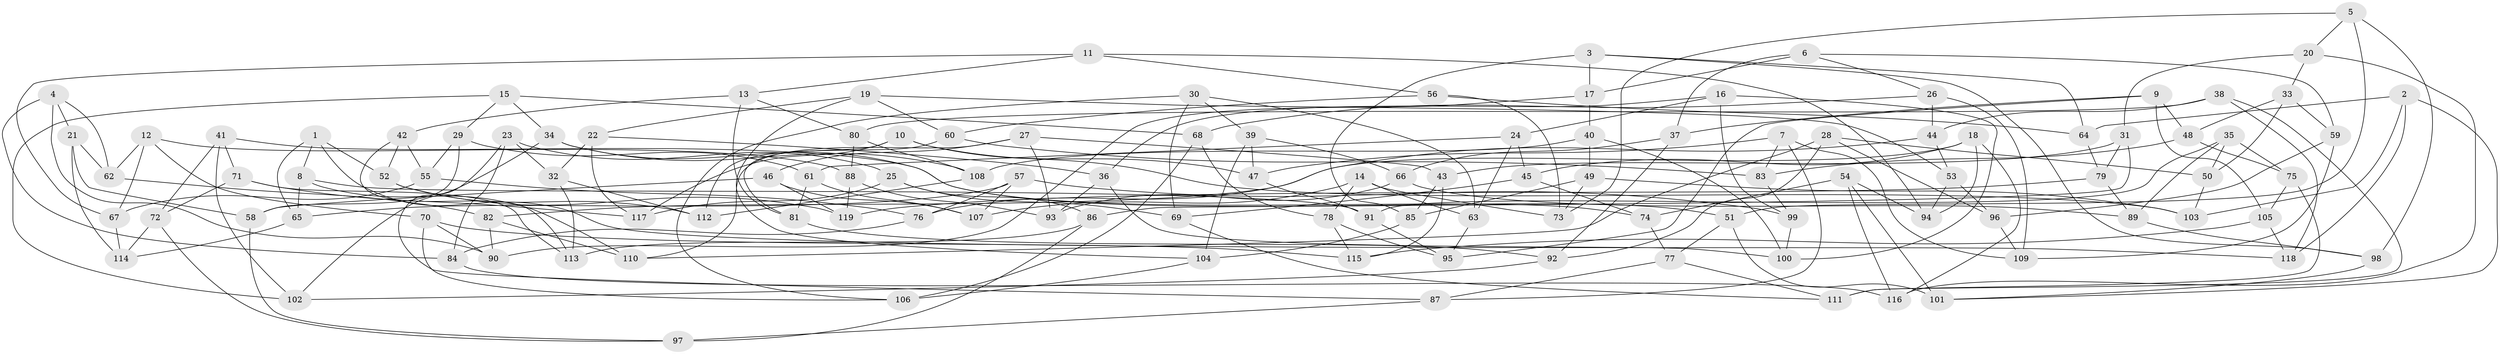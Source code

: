// coarse degree distribution, {5: 0.024096385542168676, 4: 0.6867469879518072, 6: 0.18072289156626506, 10: 0.012048192771084338, 8: 0.0963855421686747}
// Generated by graph-tools (version 1.1) at 2025/21/03/04/25 18:21:01]
// undirected, 119 vertices, 238 edges
graph export_dot {
graph [start="1"]
  node [color=gray90,style=filled];
  1;
  2;
  3;
  4;
  5;
  6;
  7;
  8;
  9;
  10;
  11;
  12;
  13;
  14;
  15;
  16;
  17;
  18;
  19;
  20;
  21;
  22;
  23;
  24;
  25;
  26;
  27;
  28;
  29;
  30;
  31;
  32;
  33;
  34;
  35;
  36;
  37;
  38;
  39;
  40;
  41;
  42;
  43;
  44;
  45;
  46;
  47;
  48;
  49;
  50;
  51;
  52;
  53;
  54;
  55;
  56;
  57;
  58;
  59;
  60;
  61;
  62;
  63;
  64;
  65;
  66;
  67;
  68;
  69;
  70;
  71;
  72;
  73;
  74;
  75;
  76;
  77;
  78;
  79;
  80;
  81;
  82;
  83;
  84;
  85;
  86;
  87;
  88;
  89;
  90;
  91;
  92;
  93;
  94;
  95;
  96;
  97;
  98;
  99;
  100;
  101;
  102;
  103;
  104;
  105;
  106;
  107;
  108;
  109;
  110;
  111;
  112;
  113;
  114;
  115;
  116;
  117;
  118;
  119;
  1 -- 118;
  1 -- 8;
  1 -- 52;
  1 -- 65;
  2 -- 103;
  2 -- 101;
  2 -- 64;
  2 -- 118;
  3 -- 85;
  3 -- 64;
  3 -- 17;
  3 -- 98;
  4 -- 84;
  4 -- 90;
  4 -- 21;
  4 -- 62;
  5 -- 73;
  5 -- 51;
  5 -- 20;
  5 -- 98;
  6 -- 37;
  6 -- 26;
  6 -- 59;
  6 -- 17;
  7 -- 87;
  7 -- 47;
  7 -- 83;
  7 -- 109;
  8 -- 91;
  8 -- 110;
  8 -- 65;
  9 -- 95;
  9 -- 37;
  9 -- 48;
  9 -- 105;
  10 -- 81;
  10 -- 47;
  10 -- 117;
  10 -- 103;
  11 -- 67;
  11 -- 94;
  11 -- 56;
  11 -- 13;
  12 -- 62;
  12 -- 67;
  12 -- 70;
  12 -- 88;
  13 -- 81;
  13 -- 42;
  13 -- 80;
  14 -- 73;
  14 -- 107;
  14 -- 63;
  14 -- 78;
  15 -- 68;
  15 -- 102;
  15 -- 29;
  15 -- 34;
  16 -- 99;
  16 -- 24;
  16 -- 36;
  16 -- 100;
  17 -- 90;
  17 -- 40;
  18 -- 45;
  18 -- 116;
  18 -- 94;
  18 -- 82;
  19 -- 104;
  19 -- 60;
  19 -- 22;
  19 -- 53;
  20 -- 33;
  20 -- 116;
  20 -- 31;
  21 -- 58;
  21 -- 62;
  21 -- 114;
  22 -- 117;
  22 -- 32;
  22 -- 36;
  23 -- 84;
  23 -- 87;
  23 -- 32;
  23 -- 25;
  24 -- 61;
  24 -- 63;
  24 -- 45;
  25 -- 69;
  25 -- 86;
  25 -- 117;
  26 -- 68;
  26 -- 44;
  26 -- 109;
  27 -- 110;
  27 -- 43;
  27 -- 46;
  27 -- 93;
  28 -- 110;
  28 -- 50;
  28 -- 96;
  28 -- 92;
  29 -- 55;
  29 -- 58;
  29 -- 61;
  30 -- 39;
  30 -- 69;
  30 -- 106;
  30 -- 63;
  31 -- 43;
  31 -- 86;
  31 -- 79;
  32 -- 112;
  32 -- 113;
  33 -- 59;
  33 -- 48;
  33 -- 50;
  34 -- 74;
  34 -- 108;
  34 -- 102;
  35 -- 91;
  35 -- 75;
  35 -- 50;
  35 -- 89;
  36 -- 100;
  36 -- 93;
  37 -- 92;
  37 -- 66;
  38 -- 111;
  38 -- 118;
  38 -- 80;
  38 -- 44;
  39 -- 104;
  39 -- 66;
  39 -- 47;
  40 -- 100;
  40 -- 108;
  40 -- 49;
  41 -- 71;
  41 -- 72;
  41 -- 102;
  41 -- 51;
  42 -- 52;
  42 -- 113;
  42 -- 55;
  43 -- 85;
  43 -- 115;
  44 -- 76;
  44 -- 53;
  45 -- 74;
  45 -- 69;
  46 -- 58;
  46 -- 119;
  46 -- 107;
  47 -- 91;
  48 -- 75;
  48 -- 83;
  49 -- 85;
  49 -- 73;
  49 -- 103;
  50 -- 103;
  51 -- 77;
  51 -- 101;
  52 -- 112;
  52 -- 119;
  53 -- 96;
  53 -- 94;
  54 -- 101;
  54 -- 74;
  54 -- 94;
  54 -- 116;
  55 -- 67;
  55 -- 76;
  56 -- 64;
  56 -- 60;
  56 -- 73;
  57 -- 107;
  57 -- 65;
  57 -- 76;
  57 -- 99;
  58 -- 97;
  59 -- 109;
  59 -- 96;
  60 -- 112;
  60 -- 83;
  61 -- 107;
  61 -- 81;
  62 -- 82;
  63 -- 95;
  64 -- 79;
  65 -- 114;
  66 -- 89;
  66 -- 93;
  67 -- 114;
  68 -- 106;
  68 -- 78;
  69 -- 111;
  70 -- 106;
  70 -- 90;
  70 -- 115;
  71 -- 113;
  71 -- 72;
  71 -- 117;
  72 -- 114;
  72 -- 97;
  74 -- 77;
  75 -- 111;
  75 -- 105;
  76 -- 84;
  77 -- 111;
  77 -- 87;
  78 -- 95;
  78 -- 115;
  79 -- 119;
  79 -- 89;
  80 -- 108;
  80 -- 88;
  81 -- 92;
  82 -- 90;
  82 -- 110;
  83 -- 99;
  84 -- 116;
  85 -- 104;
  86 -- 97;
  86 -- 113;
  87 -- 97;
  88 -- 93;
  88 -- 119;
  89 -- 98;
  91 -- 95;
  92 -- 102;
  96 -- 109;
  98 -- 101;
  99 -- 100;
  104 -- 106;
  105 -- 115;
  105 -- 118;
  108 -- 112;
}
